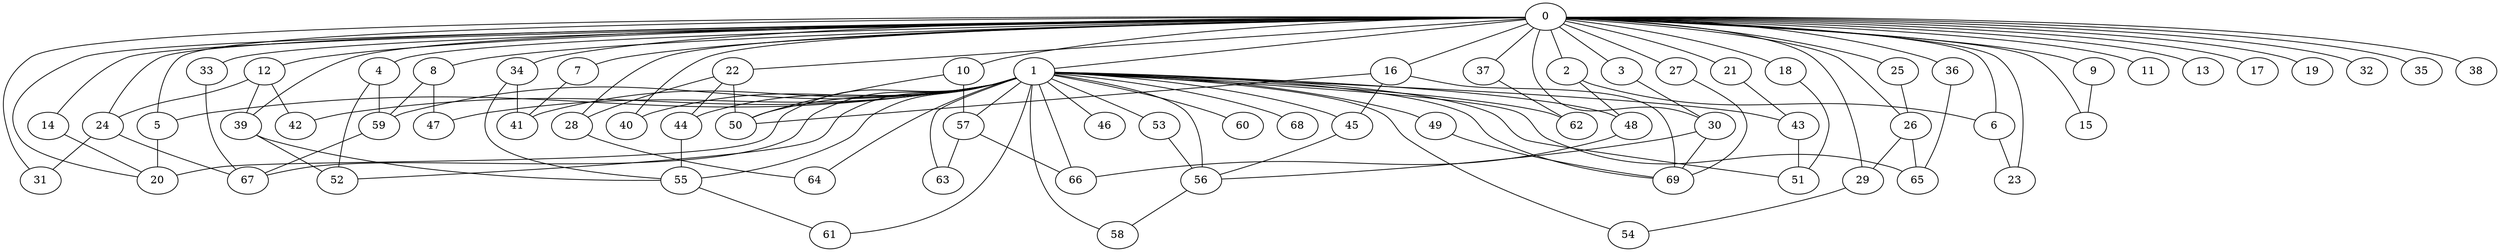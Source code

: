 
graph graphname {
    0 -- 1
0 -- 2
0 -- 3
0 -- 4
0 -- 5
0 -- 6
0 -- 7
0 -- 8
0 -- 9
0 -- 10
0 -- 11
0 -- 12
0 -- 13
0 -- 14
0 -- 15
0 -- 16
0 -- 17
0 -- 18
0 -- 19
0 -- 20
0 -- 21
0 -- 22
0 -- 23
0 -- 24
0 -- 25
0 -- 26
0 -- 27
0 -- 28
0 -- 29
0 -- 30
0 -- 31
0 -- 32
0 -- 33
0 -- 34
0 -- 35
0 -- 36
0 -- 37
0 -- 38
0 -- 39
0 -- 40
1 -- 41
1 -- 42
1 -- 43
1 -- 44
1 -- 45
1 -- 46
1 -- 47
1 -- 48
1 -- 49
1 -- 50
1 -- 51
1 -- 52
1 -- 53
1 -- 54
1 -- 55
1 -- 56
1 -- 57
1 -- 58
1 -- 59
1 -- 60
1 -- 61
1 -- 62
1 -- 63
1 -- 64
1 -- 65
1 -- 66
1 -- 67
1 -- 68
1 -- 69
1 -- 20
1 -- 5
1 -- 40
2 -- 6
2 -- 48
3 -- 30
4 -- 52
4 -- 59
5 -- 20
6 -- 23
7 -- 41
8 -- 59
8 -- 47
9 -- 15
10 -- 57
10 -- 50
12 -- 42
12 -- 24
12 -- 39
14 -- 20
16 -- 50
16 -- 69
16 -- 45
18 -- 51
21 -- 43
22 -- 44
22 -- 50
22 -- 28
24 -- 67
24 -- 31
25 -- 26
26 -- 65
26 -- 29
27 -- 69
28 -- 64
29 -- 54
30 -- 69
30 -- 56
33 -- 67
34 -- 41
34 -- 55
36 -- 65
37 -- 62
39 -- 52
39 -- 55
43 -- 51
44 -- 55
45 -- 56
48 -- 66
49 -- 69
53 -- 56
55 -- 61
56 -- 58
57 -- 63
57 -- 66
59 -- 67

}
